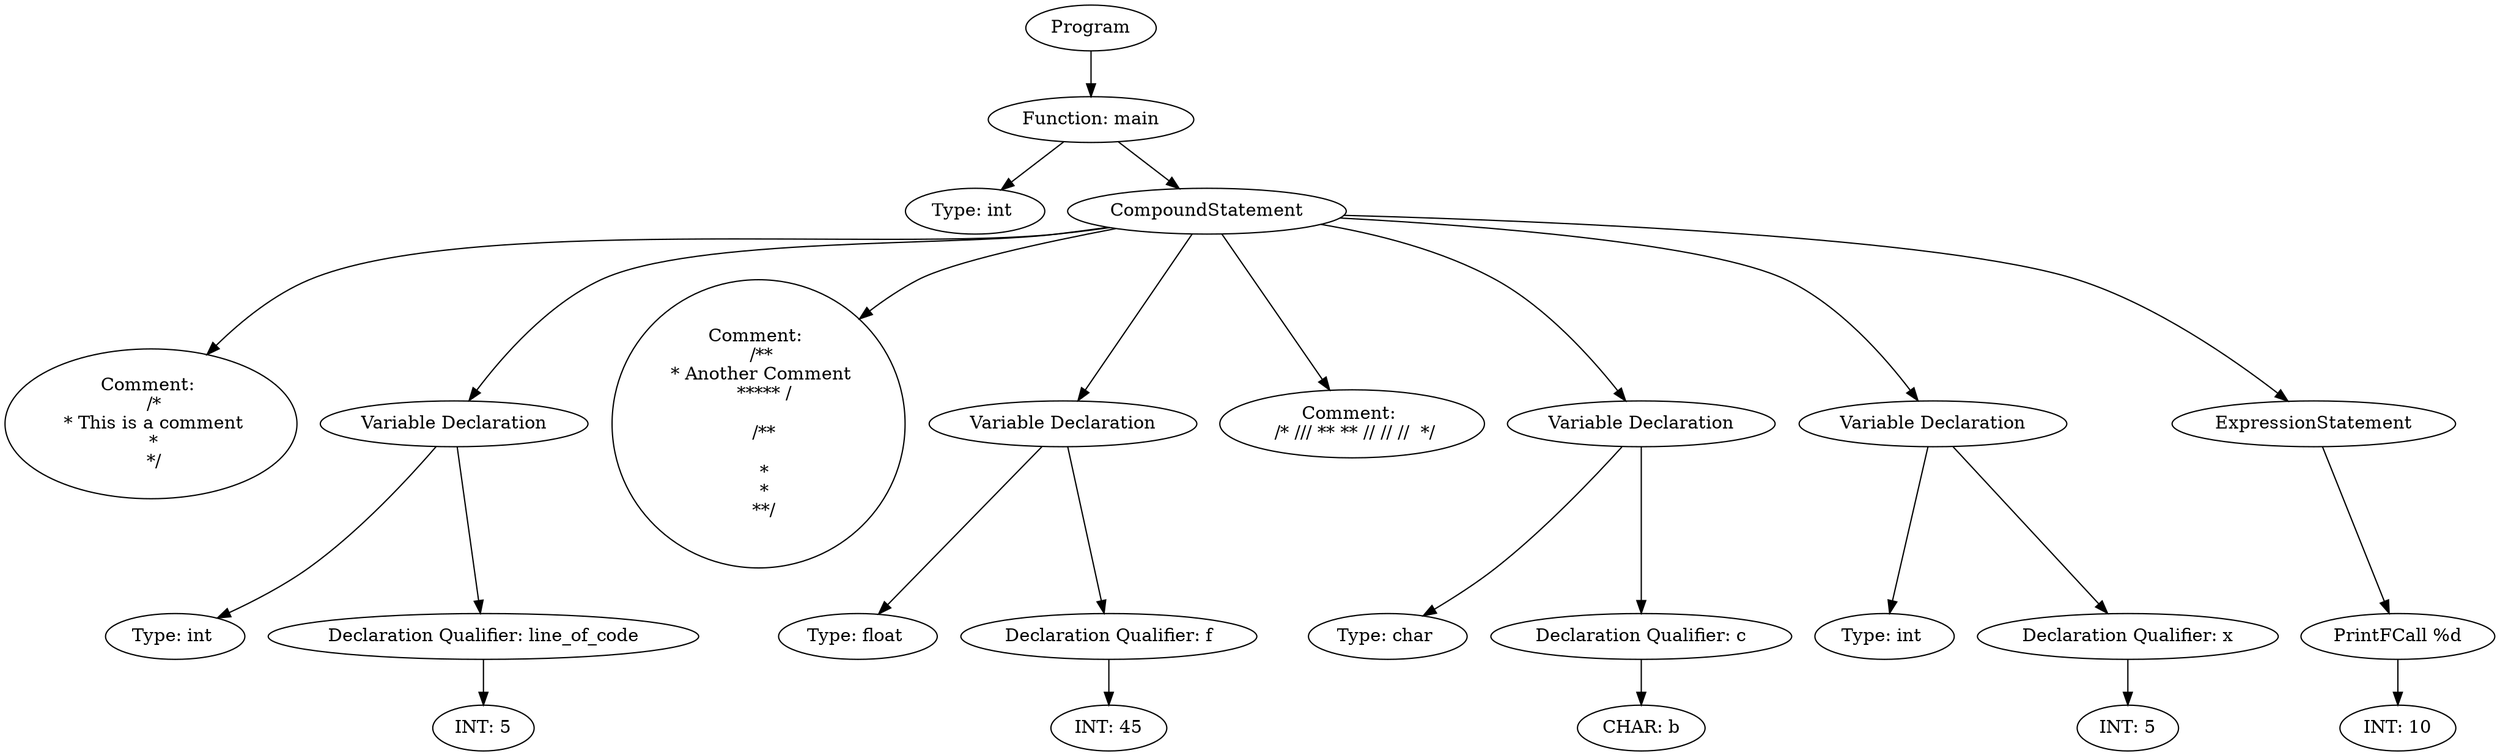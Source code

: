 digraph ExpressionGraph {
4376464368 [label="Program"];
4376464368 -> 4376432656;
4376432656 [label="Function: main"];
4376432656 -> 4376433232;
4376433232 [label="Type: int "];
4376432656 -> 4372131488;
4372131488 [label="CompoundStatement"];
4372131488 -> 4376148880;
4376148880 [label="Comment: 
 /*
 * This is a comment
 *
 */"];
4372131488 -> 4376139232;
4376139232 [label="Variable Declaration"];
4376139232 -> 4376432224;
4376432224 [label="Type: int "];
4376139232 -> 4376433328;
4376433328 [label="Declaration Qualifier: line_of_code"];
4376433328 -> 4373229120;
4373229120 [label="INT: 5"];
4372131488 -> 4376430736;
4376430736 [label="Comment: 
 /**
 * Another Comment
  ***** /

  /**

  *
  *
  **/"];
4372131488 -> 4376433184;
4376433184 [label="Variable Declaration"];
4376433184 -> 4376431504;
4376431504 [label="Type: float "];
4376433184 -> 4376430784;
4376430784 [label="Declaration Qualifier: f"];
4376430784 -> 4376431456;
4376431456 [label="INT: 45"];
4372131488 -> 4376432320;
4376432320 [label="Comment: 
 /* /// ** ** // // //  */"];
4372131488 -> 4376430832;
4376430832 [label="Variable Declaration"];
4376430832 -> 4376433472;
4376433472 [label="Type: char "];
4376430832 -> 4376433424;
4376433424 [label="Declaration Qualifier: c"];
4376433424 -> 4376432560;
4376432560 [label="CHAR: b"];
4372131488 -> 4376431792;
4376431792 [label="Variable Declaration"];
4376431792 -> 4376433520;
4376433520 [label="Type: int "];
4376431792 -> 4376433568;
4376433568 [label="Declaration Qualifier: x"];
4376433568 -> 4376434240;
4376434240 [label="INT: 5"];
4372131488 -> 4376434000;
4376434000 [label="ExpressionStatement"];
4376434000 -> 4376432992;
4376432992 [label="PrintFCall %d"];
4376432992 -> 4376432368;
4376432368 [label="INT: 10"];
}
